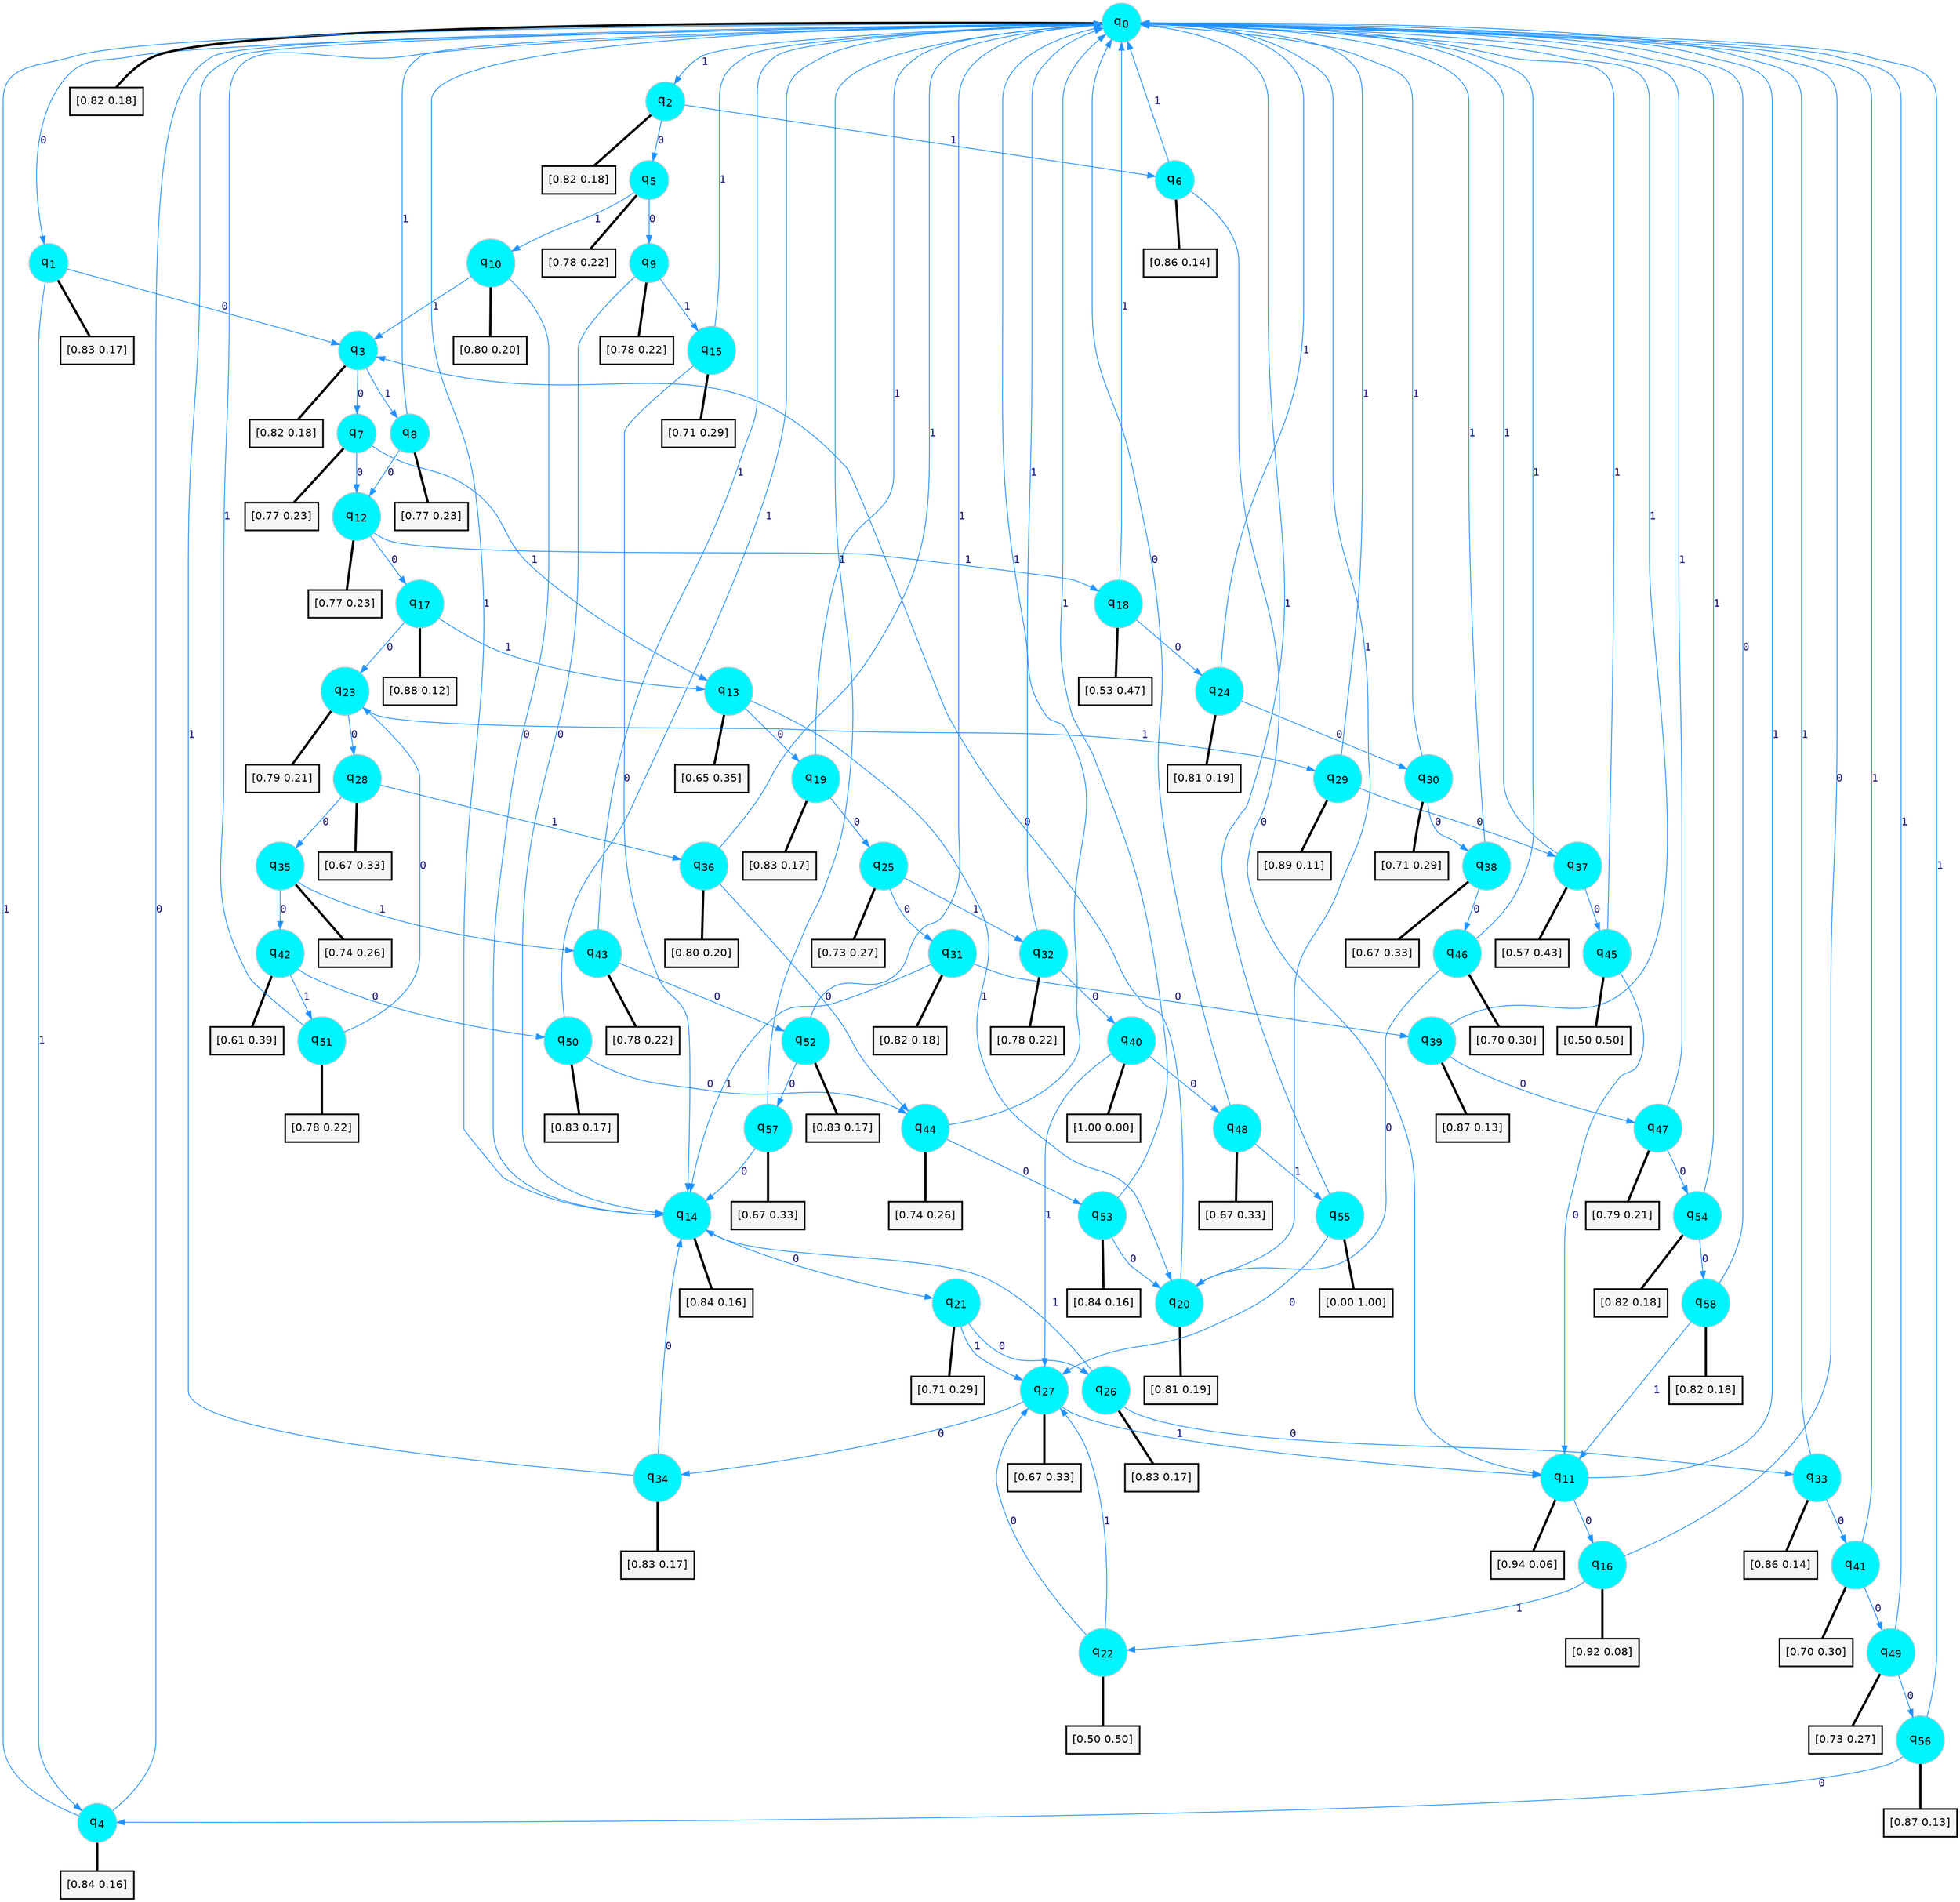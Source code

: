 digraph G {
graph [
bgcolor=transparent, dpi=300, rankdir=TD, size="40,25"];
node [
color=gray, fillcolor=turquoise1, fontcolor=black, fontname=Helvetica, fontsize=16, fontweight=bold, shape=circle, style=filled];
edge [
arrowsize=1, color=dodgerblue1, fontcolor=midnightblue, fontname=courier, fontweight=bold, penwidth=1, style=solid, weight=20];
0[label=<q<SUB>0</SUB>>];
1[label=<q<SUB>1</SUB>>];
2[label=<q<SUB>2</SUB>>];
3[label=<q<SUB>3</SUB>>];
4[label=<q<SUB>4</SUB>>];
5[label=<q<SUB>5</SUB>>];
6[label=<q<SUB>6</SUB>>];
7[label=<q<SUB>7</SUB>>];
8[label=<q<SUB>8</SUB>>];
9[label=<q<SUB>9</SUB>>];
10[label=<q<SUB>10</SUB>>];
11[label=<q<SUB>11</SUB>>];
12[label=<q<SUB>12</SUB>>];
13[label=<q<SUB>13</SUB>>];
14[label=<q<SUB>14</SUB>>];
15[label=<q<SUB>15</SUB>>];
16[label=<q<SUB>16</SUB>>];
17[label=<q<SUB>17</SUB>>];
18[label=<q<SUB>18</SUB>>];
19[label=<q<SUB>19</SUB>>];
20[label=<q<SUB>20</SUB>>];
21[label=<q<SUB>21</SUB>>];
22[label=<q<SUB>22</SUB>>];
23[label=<q<SUB>23</SUB>>];
24[label=<q<SUB>24</SUB>>];
25[label=<q<SUB>25</SUB>>];
26[label=<q<SUB>26</SUB>>];
27[label=<q<SUB>27</SUB>>];
28[label=<q<SUB>28</SUB>>];
29[label=<q<SUB>29</SUB>>];
30[label=<q<SUB>30</SUB>>];
31[label=<q<SUB>31</SUB>>];
32[label=<q<SUB>32</SUB>>];
33[label=<q<SUB>33</SUB>>];
34[label=<q<SUB>34</SUB>>];
35[label=<q<SUB>35</SUB>>];
36[label=<q<SUB>36</SUB>>];
37[label=<q<SUB>37</SUB>>];
38[label=<q<SUB>38</SUB>>];
39[label=<q<SUB>39</SUB>>];
40[label=<q<SUB>40</SUB>>];
41[label=<q<SUB>41</SUB>>];
42[label=<q<SUB>42</SUB>>];
43[label=<q<SUB>43</SUB>>];
44[label=<q<SUB>44</SUB>>];
45[label=<q<SUB>45</SUB>>];
46[label=<q<SUB>46</SUB>>];
47[label=<q<SUB>47</SUB>>];
48[label=<q<SUB>48</SUB>>];
49[label=<q<SUB>49</SUB>>];
50[label=<q<SUB>50</SUB>>];
51[label=<q<SUB>51</SUB>>];
52[label=<q<SUB>52</SUB>>];
53[label=<q<SUB>53</SUB>>];
54[label=<q<SUB>54</SUB>>];
55[label=<q<SUB>55</SUB>>];
56[label=<q<SUB>56</SUB>>];
57[label=<q<SUB>57</SUB>>];
58[label=<q<SUB>58</SUB>>];
59[label="[0.82 0.18]", shape=box,fontcolor=black, fontname=Helvetica, fontsize=14, penwidth=2, fillcolor=whitesmoke,color=black];
60[label="[0.83 0.17]", shape=box,fontcolor=black, fontname=Helvetica, fontsize=14, penwidth=2, fillcolor=whitesmoke,color=black];
61[label="[0.82 0.18]", shape=box,fontcolor=black, fontname=Helvetica, fontsize=14, penwidth=2, fillcolor=whitesmoke,color=black];
62[label="[0.82 0.18]", shape=box,fontcolor=black, fontname=Helvetica, fontsize=14, penwidth=2, fillcolor=whitesmoke,color=black];
63[label="[0.84 0.16]", shape=box,fontcolor=black, fontname=Helvetica, fontsize=14, penwidth=2, fillcolor=whitesmoke,color=black];
64[label="[0.78 0.22]", shape=box,fontcolor=black, fontname=Helvetica, fontsize=14, penwidth=2, fillcolor=whitesmoke,color=black];
65[label="[0.86 0.14]", shape=box,fontcolor=black, fontname=Helvetica, fontsize=14, penwidth=2, fillcolor=whitesmoke,color=black];
66[label="[0.77 0.23]", shape=box,fontcolor=black, fontname=Helvetica, fontsize=14, penwidth=2, fillcolor=whitesmoke,color=black];
67[label="[0.77 0.23]", shape=box,fontcolor=black, fontname=Helvetica, fontsize=14, penwidth=2, fillcolor=whitesmoke,color=black];
68[label="[0.78 0.22]", shape=box,fontcolor=black, fontname=Helvetica, fontsize=14, penwidth=2, fillcolor=whitesmoke,color=black];
69[label="[0.80 0.20]", shape=box,fontcolor=black, fontname=Helvetica, fontsize=14, penwidth=2, fillcolor=whitesmoke,color=black];
70[label="[0.94 0.06]", shape=box,fontcolor=black, fontname=Helvetica, fontsize=14, penwidth=2, fillcolor=whitesmoke,color=black];
71[label="[0.77 0.23]", shape=box,fontcolor=black, fontname=Helvetica, fontsize=14, penwidth=2, fillcolor=whitesmoke,color=black];
72[label="[0.65 0.35]", shape=box,fontcolor=black, fontname=Helvetica, fontsize=14, penwidth=2, fillcolor=whitesmoke,color=black];
73[label="[0.84 0.16]", shape=box,fontcolor=black, fontname=Helvetica, fontsize=14, penwidth=2, fillcolor=whitesmoke,color=black];
74[label="[0.71 0.29]", shape=box,fontcolor=black, fontname=Helvetica, fontsize=14, penwidth=2, fillcolor=whitesmoke,color=black];
75[label="[0.92 0.08]", shape=box,fontcolor=black, fontname=Helvetica, fontsize=14, penwidth=2, fillcolor=whitesmoke,color=black];
76[label="[0.88 0.12]", shape=box,fontcolor=black, fontname=Helvetica, fontsize=14, penwidth=2, fillcolor=whitesmoke,color=black];
77[label="[0.53 0.47]", shape=box,fontcolor=black, fontname=Helvetica, fontsize=14, penwidth=2, fillcolor=whitesmoke,color=black];
78[label="[0.83 0.17]", shape=box,fontcolor=black, fontname=Helvetica, fontsize=14, penwidth=2, fillcolor=whitesmoke,color=black];
79[label="[0.81 0.19]", shape=box,fontcolor=black, fontname=Helvetica, fontsize=14, penwidth=2, fillcolor=whitesmoke,color=black];
80[label="[0.71 0.29]", shape=box,fontcolor=black, fontname=Helvetica, fontsize=14, penwidth=2, fillcolor=whitesmoke,color=black];
81[label="[0.50 0.50]", shape=box,fontcolor=black, fontname=Helvetica, fontsize=14, penwidth=2, fillcolor=whitesmoke,color=black];
82[label="[0.79 0.21]", shape=box,fontcolor=black, fontname=Helvetica, fontsize=14, penwidth=2, fillcolor=whitesmoke,color=black];
83[label="[0.81 0.19]", shape=box,fontcolor=black, fontname=Helvetica, fontsize=14, penwidth=2, fillcolor=whitesmoke,color=black];
84[label="[0.73 0.27]", shape=box,fontcolor=black, fontname=Helvetica, fontsize=14, penwidth=2, fillcolor=whitesmoke,color=black];
85[label="[0.83 0.17]", shape=box,fontcolor=black, fontname=Helvetica, fontsize=14, penwidth=2, fillcolor=whitesmoke,color=black];
86[label="[0.67 0.33]", shape=box,fontcolor=black, fontname=Helvetica, fontsize=14, penwidth=2, fillcolor=whitesmoke,color=black];
87[label="[0.67 0.33]", shape=box,fontcolor=black, fontname=Helvetica, fontsize=14, penwidth=2, fillcolor=whitesmoke,color=black];
88[label="[0.89 0.11]", shape=box,fontcolor=black, fontname=Helvetica, fontsize=14, penwidth=2, fillcolor=whitesmoke,color=black];
89[label="[0.71 0.29]", shape=box,fontcolor=black, fontname=Helvetica, fontsize=14, penwidth=2, fillcolor=whitesmoke,color=black];
90[label="[0.82 0.18]", shape=box,fontcolor=black, fontname=Helvetica, fontsize=14, penwidth=2, fillcolor=whitesmoke,color=black];
91[label="[0.78 0.22]", shape=box,fontcolor=black, fontname=Helvetica, fontsize=14, penwidth=2, fillcolor=whitesmoke,color=black];
92[label="[0.86 0.14]", shape=box,fontcolor=black, fontname=Helvetica, fontsize=14, penwidth=2, fillcolor=whitesmoke,color=black];
93[label="[0.83 0.17]", shape=box,fontcolor=black, fontname=Helvetica, fontsize=14, penwidth=2, fillcolor=whitesmoke,color=black];
94[label="[0.74 0.26]", shape=box,fontcolor=black, fontname=Helvetica, fontsize=14, penwidth=2, fillcolor=whitesmoke,color=black];
95[label="[0.80 0.20]", shape=box,fontcolor=black, fontname=Helvetica, fontsize=14, penwidth=2, fillcolor=whitesmoke,color=black];
96[label="[0.57 0.43]", shape=box,fontcolor=black, fontname=Helvetica, fontsize=14, penwidth=2, fillcolor=whitesmoke,color=black];
97[label="[0.67 0.33]", shape=box,fontcolor=black, fontname=Helvetica, fontsize=14, penwidth=2, fillcolor=whitesmoke,color=black];
98[label="[0.87 0.13]", shape=box,fontcolor=black, fontname=Helvetica, fontsize=14, penwidth=2, fillcolor=whitesmoke,color=black];
99[label="[1.00 0.00]", shape=box,fontcolor=black, fontname=Helvetica, fontsize=14, penwidth=2, fillcolor=whitesmoke,color=black];
100[label="[0.70 0.30]", shape=box,fontcolor=black, fontname=Helvetica, fontsize=14, penwidth=2, fillcolor=whitesmoke,color=black];
101[label="[0.61 0.39]", shape=box,fontcolor=black, fontname=Helvetica, fontsize=14, penwidth=2, fillcolor=whitesmoke,color=black];
102[label="[0.78 0.22]", shape=box,fontcolor=black, fontname=Helvetica, fontsize=14, penwidth=2, fillcolor=whitesmoke,color=black];
103[label="[0.74 0.26]", shape=box,fontcolor=black, fontname=Helvetica, fontsize=14, penwidth=2, fillcolor=whitesmoke,color=black];
104[label="[0.50 0.50]", shape=box,fontcolor=black, fontname=Helvetica, fontsize=14, penwidth=2, fillcolor=whitesmoke,color=black];
105[label="[0.70 0.30]", shape=box,fontcolor=black, fontname=Helvetica, fontsize=14, penwidth=2, fillcolor=whitesmoke,color=black];
106[label="[0.79 0.21]", shape=box,fontcolor=black, fontname=Helvetica, fontsize=14, penwidth=2, fillcolor=whitesmoke,color=black];
107[label="[0.67 0.33]", shape=box,fontcolor=black, fontname=Helvetica, fontsize=14, penwidth=2, fillcolor=whitesmoke,color=black];
108[label="[0.73 0.27]", shape=box,fontcolor=black, fontname=Helvetica, fontsize=14, penwidth=2, fillcolor=whitesmoke,color=black];
109[label="[0.83 0.17]", shape=box,fontcolor=black, fontname=Helvetica, fontsize=14, penwidth=2, fillcolor=whitesmoke,color=black];
110[label="[0.78 0.22]", shape=box,fontcolor=black, fontname=Helvetica, fontsize=14, penwidth=2, fillcolor=whitesmoke,color=black];
111[label="[0.83 0.17]", shape=box,fontcolor=black, fontname=Helvetica, fontsize=14, penwidth=2, fillcolor=whitesmoke,color=black];
112[label="[0.84 0.16]", shape=box,fontcolor=black, fontname=Helvetica, fontsize=14, penwidth=2, fillcolor=whitesmoke,color=black];
113[label="[0.82 0.18]", shape=box,fontcolor=black, fontname=Helvetica, fontsize=14, penwidth=2, fillcolor=whitesmoke,color=black];
114[label="[0.00 1.00]", shape=box,fontcolor=black, fontname=Helvetica, fontsize=14, penwidth=2, fillcolor=whitesmoke,color=black];
115[label="[0.87 0.13]", shape=box,fontcolor=black, fontname=Helvetica, fontsize=14, penwidth=2, fillcolor=whitesmoke,color=black];
116[label="[0.67 0.33]", shape=box,fontcolor=black, fontname=Helvetica, fontsize=14, penwidth=2, fillcolor=whitesmoke,color=black];
117[label="[0.82 0.18]", shape=box,fontcolor=black, fontname=Helvetica, fontsize=14, penwidth=2, fillcolor=whitesmoke,color=black];
0->1 [label=0];
0->2 [label=1];
0->59 [arrowhead=none, penwidth=3,color=black];
1->3 [label=0];
1->4 [label=1];
1->60 [arrowhead=none, penwidth=3,color=black];
2->5 [label=0];
2->6 [label=1];
2->61 [arrowhead=none, penwidth=3,color=black];
3->7 [label=0];
3->8 [label=1];
3->62 [arrowhead=none, penwidth=3,color=black];
4->0 [label=0];
4->0 [label=1];
4->63 [arrowhead=none, penwidth=3,color=black];
5->9 [label=0];
5->10 [label=1];
5->64 [arrowhead=none, penwidth=3,color=black];
6->11 [label=0];
6->0 [label=1];
6->65 [arrowhead=none, penwidth=3,color=black];
7->12 [label=0];
7->13 [label=1];
7->66 [arrowhead=none, penwidth=3,color=black];
8->12 [label=0];
8->0 [label=1];
8->67 [arrowhead=none, penwidth=3,color=black];
9->14 [label=0];
9->15 [label=1];
9->68 [arrowhead=none, penwidth=3,color=black];
10->14 [label=0];
10->3 [label=1];
10->69 [arrowhead=none, penwidth=3,color=black];
11->16 [label=0];
11->0 [label=1];
11->70 [arrowhead=none, penwidth=3,color=black];
12->17 [label=0];
12->18 [label=1];
12->71 [arrowhead=none, penwidth=3,color=black];
13->19 [label=0];
13->20 [label=1];
13->72 [arrowhead=none, penwidth=3,color=black];
14->21 [label=0];
14->0 [label=1];
14->73 [arrowhead=none, penwidth=3,color=black];
15->14 [label=0];
15->0 [label=1];
15->74 [arrowhead=none, penwidth=3,color=black];
16->0 [label=0];
16->22 [label=1];
16->75 [arrowhead=none, penwidth=3,color=black];
17->23 [label=0];
17->13 [label=1];
17->76 [arrowhead=none, penwidth=3,color=black];
18->24 [label=0];
18->0 [label=1];
18->77 [arrowhead=none, penwidth=3,color=black];
19->25 [label=0];
19->0 [label=1];
19->78 [arrowhead=none, penwidth=3,color=black];
20->3 [label=0];
20->0 [label=1];
20->79 [arrowhead=none, penwidth=3,color=black];
21->26 [label=0];
21->27 [label=1];
21->80 [arrowhead=none, penwidth=3,color=black];
22->27 [label=0];
22->27 [label=1];
22->81 [arrowhead=none, penwidth=3,color=black];
23->28 [label=0];
23->29 [label=1];
23->82 [arrowhead=none, penwidth=3,color=black];
24->30 [label=0];
24->0 [label=1];
24->83 [arrowhead=none, penwidth=3,color=black];
25->31 [label=0];
25->32 [label=1];
25->84 [arrowhead=none, penwidth=3,color=black];
26->33 [label=0];
26->14 [label=1];
26->85 [arrowhead=none, penwidth=3,color=black];
27->34 [label=0];
27->11 [label=1];
27->86 [arrowhead=none, penwidth=3,color=black];
28->35 [label=0];
28->36 [label=1];
28->87 [arrowhead=none, penwidth=3,color=black];
29->37 [label=0];
29->0 [label=1];
29->88 [arrowhead=none, penwidth=3,color=black];
30->38 [label=0];
30->0 [label=1];
30->89 [arrowhead=none, penwidth=3,color=black];
31->39 [label=0];
31->14 [label=1];
31->90 [arrowhead=none, penwidth=3,color=black];
32->40 [label=0];
32->0 [label=1];
32->91 [arrowhead=none, penwidth=3,color=black];
33->41 [label=0];
33->0 [label=1];
33->92 [arrowhead=none, penwidth=3,color=black];
34->14 [label=0];
34->0 [label=1];
34->93 [arrowhead=none, penwidth=3,color=black];
35->42 [label=0];
35->43 [label=1];
35->94 [arrowhead=none, penwidth=3,color=black];
36->44 [label=0];
36->0 [label=1];
36->95 [arrowhead=none, penwidth=3,color=black];
37->45 [label=0];
37->0 [label=1];
37->96 [arrowhead=none, penwidth=3,color=black];
38->46 [label=0];
38->0 [label=1];
38->97 [arrowhead=none, penwidth=3,color=black];
39->47 [label=0];
39->0 [label=1];
39->98 [arrowhead=none, penwidth=3,color=black];
40->48 [label=0];
40->27 [label=1];
40->99 [arrowhead=none, penwidth=3,color=black];
41->49 [label=0];
41->0 [label=1];
41->100 [arrowhead=none, penwidth=3,color=black];
42->50 [label=0];
42->51 [label=1];
42->101 [arrowhead=none, penwidth=3,color=black];
43->52 [label=0];
43->0 [label=1];
43->102 [arrowhead=none, penwidth=3,color=black];
44->53 [label=0];
44->0 [label=1];
44->103 [arrowhead=none, penwidth=3,color=black];
45->11 [label=0];
45->0 [label=1];
45->104 [arrowhead=none, penwidth=3,color=black];
46->20 [label=0];
46->0 [label=1];
46->105 [arrowhead=none, penwidth=3,color=black];
47->54 [label=0];
47->0 [label=1];
47->106 [arrowhead=none, penwidth=3,color=black];
48->0 [label=0];
48->55 [label=1];
48->107 [arrowhead=none, penwidth=3,color=black];
49->56 [label=0];
49->0 [label=1];
49->108 [arrowhead=none, penwidth=3,color=black];
50->44 [label=0];
50->0 [label=1];
50->109 [arrowhead=none, penwidth=3,color=black];
51->23 [label=0];
51->0 [label=1];
51->110 [arrowhead=none, penwidth=3,color=black];
52->57 [label=0];
52->0 [label=1];
52->111 [arrowhead=none, penwidth=3,color=black];
53->20 [label=0];
53->0 [label=1];
53->112 [arrowhead=none, penwidth=3,color=black];
54->58 [label=0];
54->0 [label=1];
54->113 [arrowhead=none, penwidth=3,color=black];
55->27 [label=0];
55->0 [label=1];
55->114 [arrowhead=none, penwidth=3,color=black];
56->4 [label=0];
56->0 [label=1];
56->115 [arrowhead=none, penwidth=3,color=black];
57->14 [label=0];
57->0 [label=1];
57->116 [arrowhead=none, penwidth=3,color=black];
58->0 [label=0];
58->11 [label=1];
58->117 [arrowhead=none, penwidth=3,color=black];
}
